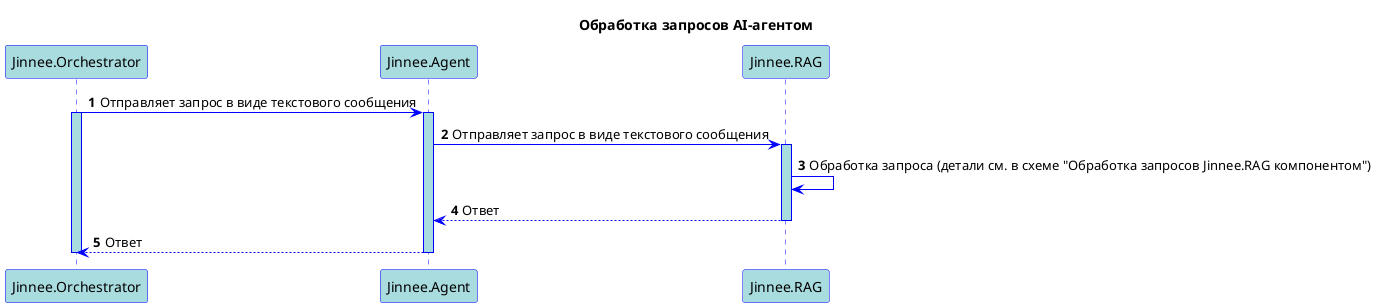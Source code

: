 @startuml
autonumber

skinparam sequence {
	ArrowColor blue

	LifeLineBorderColor blue
	LifeLineBackgroundColor #A9DCDF

	ParticipantBorderColor blue
	ParticipantBackgroundColor #A9DCDF
	ParticipantFontColor black

	ActorBorderColor blue
	ActorBackgroundColor #A9DCDF
}

<style>
	.success * {
		BackgroundColor #90ee90
		FontColor Black
		RoundCorner 10
	}
</style>

title Обработка запросов AI-агентом

Jinnee.Orchestrator -> Jinnee.Agent : Отправляет запрос в виде текстового сообщения
activate Jinnee.Orchestrator
activate Jinnee.Agent
Jinnee.Agent -> Jinnee.RAG : Отправляет запрос в виде текстового сообщения
activate Jinnee.RAG
Jinnee.RAG -> Jinnee.RAG : Обработка запроса (детали см. в схеме "Обработка запросов Jinnee.RAG компонентом")
Jinnee.RAG --> Jinnee.Agent : Ответ
deactivate Jinnee.RAG
Jinnee.Agent --> Jinnee.Orchestrator : Ответ
deactivate Jinnee.Agent
deactivate Jinnee.Orchestrator
@enduml
